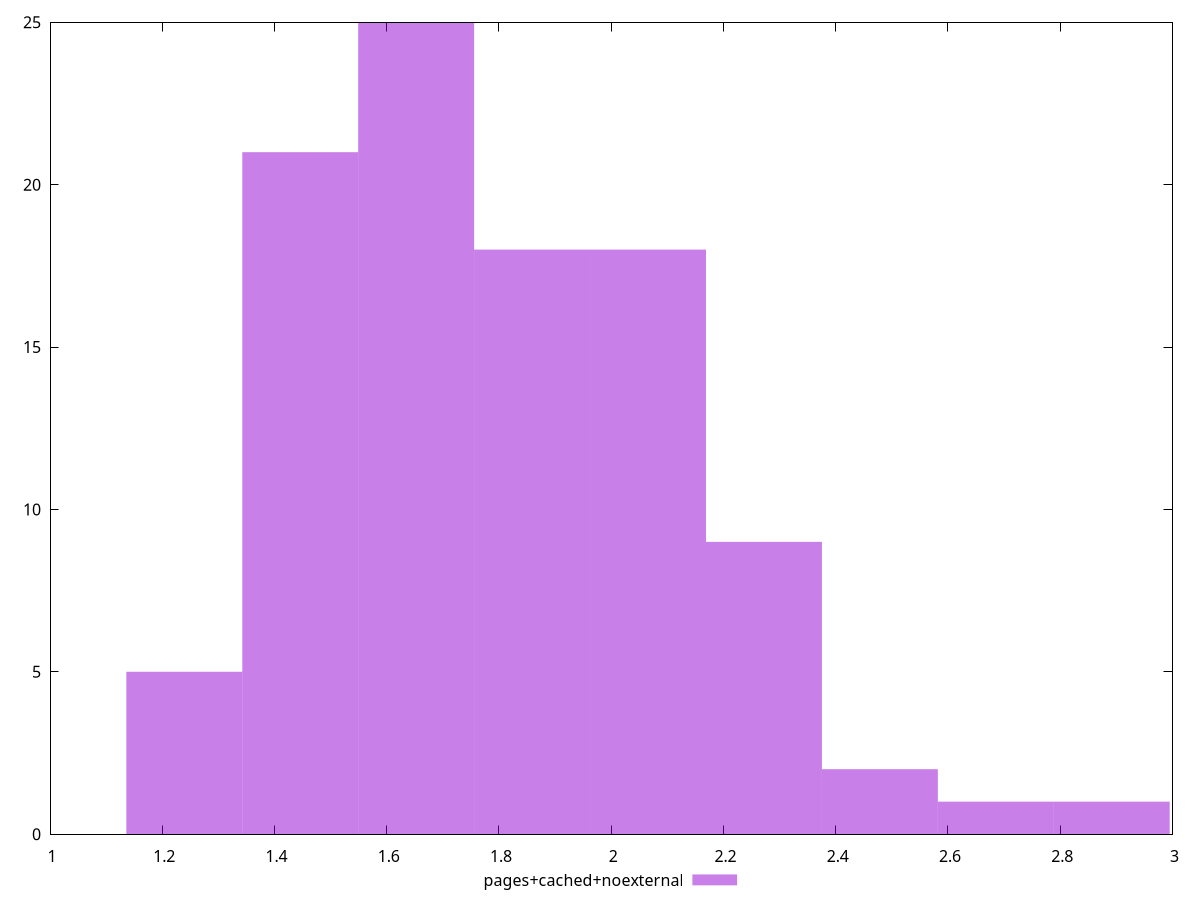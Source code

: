 $_pagesCachedNoexternal <<EOF
2.2720816362907685 9
1.4458701321850347 21
2.065528760264335 18
1.2393172561586012 5
1.6524230082114681 25
1.8589758842379016 18
2.8917402643700694 1
2.4786345123172024 2
2.685187388343636 1
EOF
set key outside below
set terminal pngcairo
set output "report_00004_2020-11-02T20-21-41.718Z/server-response-time/pages+cached+noexternal//raw_hist.png"
set yrange [0:25]
set boxwidth 0.20655287602643352
set style fill transparent solid 0.5 noborder
plot $_pagesCachedNoexternal title "pages+cached+noexternal" with boxes ,